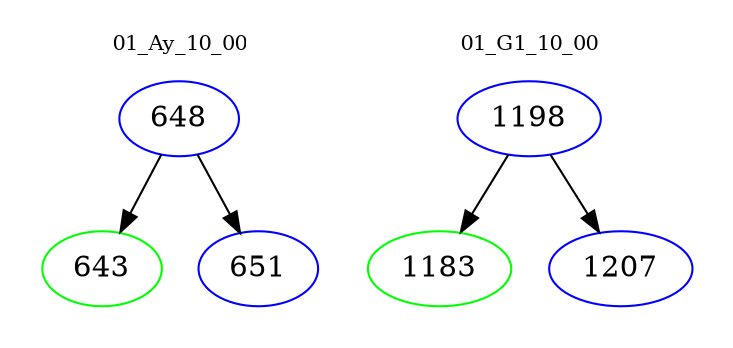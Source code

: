 digraph{
subgraph cluster_0 {
color = white
label = "01_Ay_10_00";
fontsize=10;
T0_648 [label="648", color="blue"]
T0_648 -> T0_643 [color="black"]
T0_643 [label="643", color="green"]
T0_648 -> T0_651 [color="black"]
T0_651 [label="651", color="blue"]
}
subgraph cluster_1 {
color = white
label = "01_G1_10_00";
fontsize=10;
T1_1198 [label="1198", color="blue"]
T1_1198 -> T1_1183 [color="black"]
T1_1183 [label="1183", color="green"]
T1_1198 -> T1_1207 [color="black"]
T1_1207 [label="1207", color="blue"]
}
}
